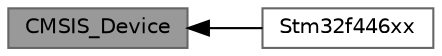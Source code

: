 digraph "CMSIS_Device"
{
 // LATEX_PDF_SIZE
  bgcolor="transparent";
  edge [fontname=Helvetica,fontsize=10,labelfontname=Helvetica,labelfontsize=10];
  node [fontname=Helvetica,fontsize=10,shape=box,height=0.2,width=0.4];
  rankdir=LR;
  Node1 [id="Node000001",label="CMSIS_Device",height=0.2,width=0.4,color="gray40", fillcolor="grey60", style="filled", fontcolor="black",tooltip=" "];
  Node2 [id="Node000002",label="Stm32f446xx",height=0.2,width=0.4,color="grey40", fillcolor="white", style="filled",URL="$group__stm32f446xx.html",tooltip=" "];
  Node1->Node2 [shape=plaintext, dir="back", style="solid"];
}
